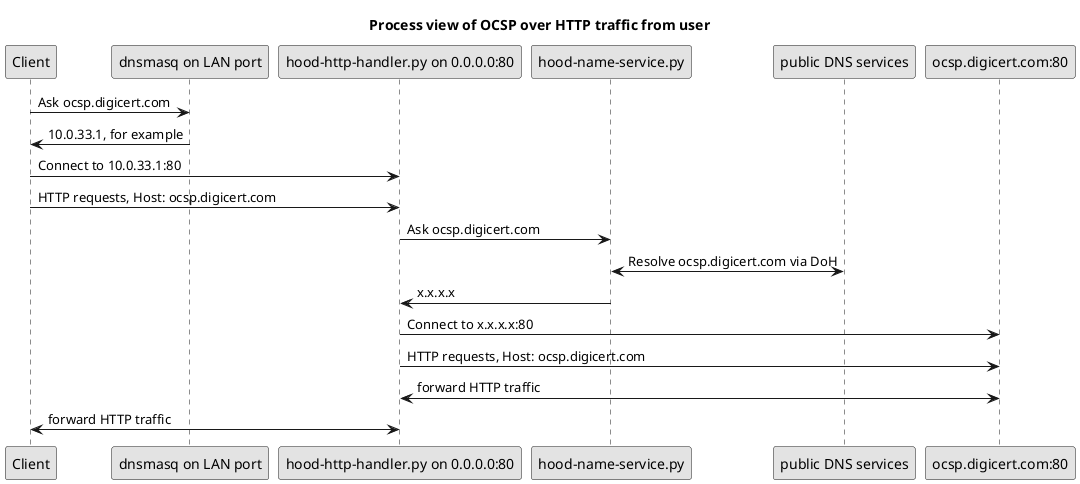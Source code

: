 @startuml

skinparam monochrome true
skinparam shadowing false
skinparam defaultFontName Arial
skinparam componentStyle rectangle

title Process view of OCSP over HTTP traffic from user

participant "Client" as CLIENT
participant "dnsmasq on LAN port" as DNSLAN
participant "hood-http-handler.py on 0.0.0.0:80" as HOODHTTP
participant "hood-name-service.py" as HOODNAME
participant "public DNS services" as PUBDNS
participant "ocsp.digicert.com:80" as OCSP

CLIENT -> DNSLAN: Ask ocsp.digicert.com
DNSLAN -> CLIENT: 10.0.33.1, for example
CLIENT -> HOODHTTP: Connect to 10.0.33.1:80
CLIENT -> HOODHTTP: HTTP requests, Host: ocsp.digicert.com
HOODHTTP -> HOODNAME: Ask ocsp.digicert.com
HOODNAME <-> PUBDNS: Resolve ocsp.digicert.com via DoH
HOODNAME -> HOODHTTP: x.x.x.x
HOODHTTP -> OCSP: Connect to x.x.x.x:80
HOODHTTP -> OCSP: HTTP requests, Host: ocsp.digicert.com
HOODHTTP <-> OCSP: forward HTTP traffic
HOODHTTP <-> CLIENT: forward HTTP traffic


@enduml